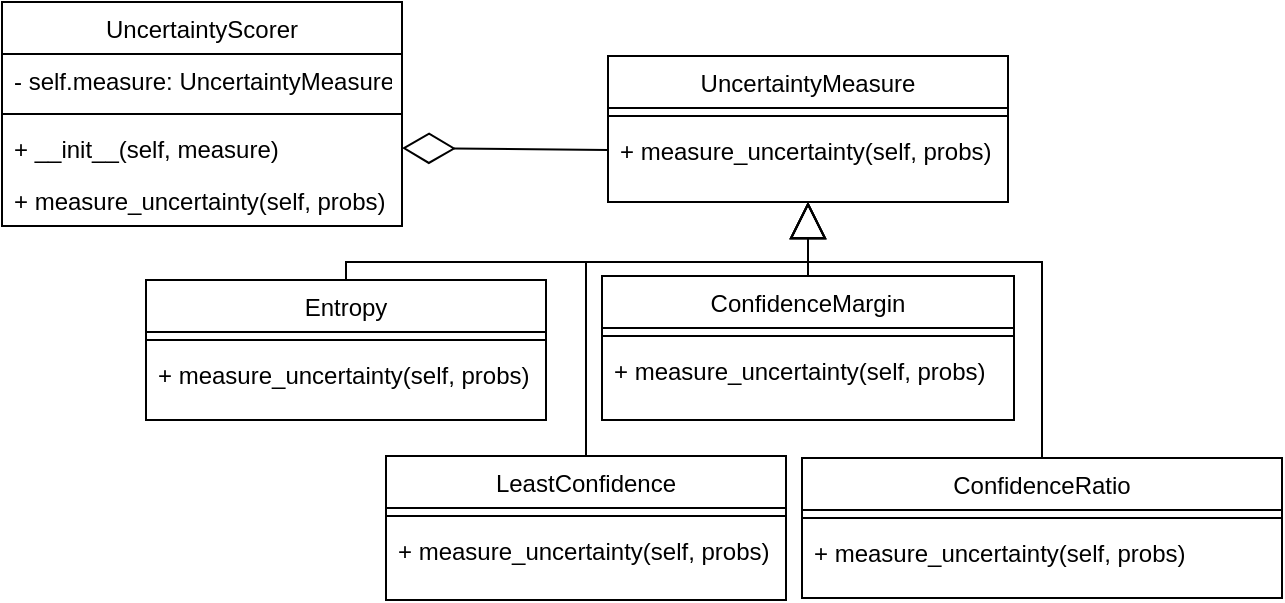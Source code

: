 <mxfile version="17.4.0" type="device"><diagram id="kW_WoXajyHjzOyHVHYId" name="Page-1"><mxGraphModel dx="1185" dy="1638" grid="1" gridSize="10" guides="1" tooltips="1" connect="1" arrows="1" fold="1" page="1" pageScale="1" pageWidth="650" pageHeight="350" math="0" shadow="0"><root><mxCell id="0"/><mxCell id="1" parent="0"/><mxCell id="umMLZSB2Iwl-TxoNkeye-14" value="UncertaintyMeasure" style="swimlane;fontStyle=0;align=center;verticalAlign=top;childLayout=stackLayout;horizontal=1;startSize=26;horizontalStack=0;resizeParent=1;resizeLast=0;collapsible=1;marginBottom=0;rounded=0;shadow=0;strokeWidth=1;" vertex="1" parent="1"><mxGeometry x="308" y="-1008" width="200" height="73" as="geometry"><mxRectangle x="550" y="140" width="160" height="26" as="alternateBounds"/></mxGeometry></mxCell><mxCell id="umMLZSB2Iwl-TxoNkeye-15" value="" style="line;html=1;strokeWidth=1;align=left;verticalAlign=middle;spacingTop=-1;spacingLeft=3;spacingRight=3;rotatable=0;labelPosition=right;points=[];portConstraint=eastwest;" vertex="1" parent="umMLZSB2Iwl-TxoNkeye-14"><mxGeometry y="26" width="200" height="8" as="geometry"/></mxCell><mxCell id="umMLZSB2Iwl-TxoNkeye-16" value="+ measure_uncertainty(self, probs)" style="text;align=left;verticalAlign=top;spacingLeft=4;spacingRight=4;overflow=hidden;rotatable=0;points=[[0,0.5],[1,0.5]];portConstraint=eastwest;" vertex="1" parent="umMLZSB2Iwl-TxoNkeye-14"><mxGeometry y="34" width="200" height="26" as="geometry"/></mxCell><mxCell id="umMLZSB2Iwl-TxoNkeye-17" value="Entropy" style="swimlane;fontStyle=0;align=center;verticalAlign=top;childLayout=stackLayout;horizontal=1;startSize=26;horizontalStack=0;resizeParent=1;resizeLast=0;collapsible=1;marginBottom=0;rounded=0;shadow=0;strokeWidth=1;" vertex="1" parent="1"><mxGeometry x="77" y="-896" width="200" height="70" as="geometry"><mxRectangle x="550" y="140" width="160" height="26" as="alternateBounds"/></mxGeometry></mxCell><mxCell id="umMLZSB2Iwl-TxoNkeye-18" value="" style="line;html=1;strokeWidth=1;align=left;verticalAlign=middle;spacingTop=-1;spacingLeft=3;spacingRight=3;rotatable=0;labelPosition=right;points=[];portConstraint=eastwest;" vertex="1" parent="umMLZSB2Iwl-TxoNkeye-17"><mxGeometry y="26" width="200" height="8" as="geometry"/></mxCell><mxCell id="umMLZSB2Iwl-TxoNkeye-19" value="+ measure_uncertainty(self, probs)" style="text;align=left;verticalAlign=top;spacingLeft=4;spacingRight=4;overflow=hidden;rotatable=0;points=[[0,0.5],[1,0.5]];portConstraint=eastwest;" vertex="1" parent="umMLZSB2Iwl-TxoNkeye-17"><mxGeometry y="34" width="200" height="26" as="geometry"/></mxCell><mxCell id="umMLZSB2Iwl-TxoNkeye-20" value="ConfidenceMargin" style="swimlane;fontStyle=0;align=center;verticalAlign=top;childLayout=stackLayout;horizontal=1;startSize=26;horizontalStack=0;resizeParent=1;resizeLast=0;collapsible=1;marginBottom=0;rounded=0;shadow=0;strokeWidth=1;" vertex="1" parent="1"><mxGeometry x="305" y="-898" width="206" height="72" as="geometry"><mxRectangle x="550" y="140" width="160" height="26" as="alternateBounds"/></mxGeometry></mxCell><mxCell id="umMLZSB2Iwl-TxoNkeye-21" value="" style="line;html=1;strokeWidth=1;align=left;verticalAlign=middle;spacingTop=-1;spacingLeft=3;spacingRight=3;rotatable=0;labelPosition=right;points=[];portConstraint=eastwest;" vertex="1" parent="umMLZSB2Iwl-TxoNkeye-20"><mxGeometry y="26" width="206" height="8" as="geometry"/></mxCell><mxCell id="umMLZSB2Iwl-TxoNkeye-22" value="+ measure_uncertainty(self, probs)" style="text;align=left;verticalAlign=top;spacingLeft=4;spacingRight=4;overflow=hidden;rotatable=0;points=[[0,0.5],[1,0.5]];portConstraint=eastwest;" vertex="1" parent="umMLZSB2Iwl-TxoNkeye-20"><mxGeometry y="34" width="206" height="26" as="geometry"/></mxCell><mxCell id="umMLZSB2Iwl-TxoNkeye-23" value="ConfidenceRatio" style="swimlane;fontStyle=0;align=center;verticalAlign=top;childLayout=stackLayout;horizontal=1;startSize=26;horizontalStack=0;resizeParent=1;resizeLast=0;collapsible=1;marginBottom=0;rounded=0;shadow=0;strokeWidth=1;" vertex="1" parent="1"><mxGeometry x="405" y="-807" width="240" height="70" as="geometry"><mxRectangle x="550" y="140" width="160" height="26" as="alternateBounds"/></mxGeometry></mxCell><mxCell id="umMLZSB2Iwl-TxoNkeye-24" value="" style="line;html=1;strokeWidth=1;align=left;verticalAlign=middle;spacingTop=-1;spacingLeft=3;spacingRight=3;rotatable=0;labelPosition=right;points=[];portConstraint=eastwest;" vertex="1" parent="umMLZSB2Iwl-TxoNkeye-23"><mxGeometry y="26" width="240" height="8" as="geometry"/></mxCell><mxCell id="umMLZSB2Iwl-TxoNkeye-25" value="+ measure_uncertainty(self, probs)" style="text;align=left;verticalAlign=top;spacingLeft=4;spacingRight=4;overflow=hidden;rotatable=0;points=[[0,0.5],[1,0.5]];portConstraint=eastwest;" vertex="1" parent="umMLZSB2Iwl-TxoNkeye-23"><mxGeometry y="34" width="240" height="26" as="geometry"/></mxCell><mxCell id="umMLZSB2Iwl-TxoNkeye-27" value="LeastConfidence" style="swimlane;fontStyle=0;align=center;verticalAlign=top;childLayout=stackLayout;horizontal=1;startSize=26;horizontalStack=0;resizeParent=1;resizeLast=0;collapsible=1;marginBottom=0;rounded=0;shadow=0;strokeWidth=1;" vertex="1" parent="1"><mxGeometry x="197" y="-808" width="200" height="72" as="geometry"><mxRectangle x="550" y="140" width="160" height="26" as="alternateBounds"/></mxGeometry></mxCell><mxCell id="umMLZSB2Iwl-TxoNkeye-28" value="" style="line;html=1;strokeWidth=1;align=left;verticalAlign=middle;spacingTop=-1;spacingLeft=3;spacingRight=3;rotatable=0;labelPosition=right;points=[];portConstraint=eastwest;" vertex="1" parent="umMLZSB2Iwl-TxoNkeye-27"><mxGeometry y="26" width="200" height="8" as="geometry"/></mxCell><mxCell id="umMLZSB2Iwl-TxoNkeye-29" value="+ measure_uncertainty(self, probs)" style="text;align=left;verticalAlign=top;spacingLeft=4;spacingRight=4;overflow=hidden;rotatable=0;points=[[0,0.5],[1,0.5]];portConstraint=eastwest;" vertex="1" parent="umMLZSB2Iwl-TxoNkeye-27"><mxGeometry y="34" width="200" height="26" as="geometry"/></mxCell><mxCell id="umMLZSB2Iwl-TxoNkeye-30" value="" style="endArrow=block;endSize=16;endFill=0;html=1;rounded=0;exitX=0.5;exitY=0;exitDx=0;exitDy=0;entryX=0.5;entryY=1;entryDx=0;entryDy=0;" edge="1" parent="1" source="umMLZSB2Iwl-TxoNkeye-17" target="umMLZSB2Iwl-TxoNkeye-14"><mxGeometry x="-0.625" y="3" width="160" relative="1" as="geometry"><mxPoint x="-10" y="-957" as="sourcePoint"/><mxPoint x="417" y="-948" as="targetPoint"/><mxPoint as="offset"/><Array as="points"><mxPoint x="177" y="-905"/><mxPoint x="408" y="-905"/></Array></mxGeometry></mxCell><mxCell id="umMLZSB2Iwl-TxoNkeye-31" value="" style="endArrow=block;endSize=16;endFill=0;html=1;rounded=0;exitX=0.5;exitY=0;exitDx=0;exitDy=0;entryX=0.5;entryY=1;entryDx=0;entryDy=0;" edge="1" parent="1" source="umMLZSB2Iwl-TxoNkeye-27" target="umMLZSB2Iwl-TxoNkeye-14"><mxGeometry x="-0.625" y="3" width="160" relative="1" as="geometry"><mxPoint x="-23" y="-849" as="sourcePoint"/><mxPoint x="417" y="-948" as="targetPoint"/><mxPoint as="offset"/><Array as="points"><mxPoint x="297" y="-905"/><mxPoint x="408" y="-905"/></Array></mxGeometry></mxCell><mxCell id="umMLZSB2Iwl-TxoNkeye-32" value="" style="endArrow=block;endSize=16;endFill=0;html=1;rounded=0;exitX=0.5;exitY=0;exitDx=0;exitDy=0;entryX=0.5;entryY=1;entryDx=0;entryDy=0;" edge="1" parent="1" source="umMLZSB2Iwl-TxoNkeye-20" target="umMLZSB2Iwl-TxoNkeye-14"><mxGeometry x="-0.625" y="3" width="160" relative="1" as="geometry"><mxPoint x="117" y="-849" as="sourcePoint"/><mxPoint x="417" y="-948" as="targetPoint"/><mxPoint as="offset"/><Array as="points"/></mxGeometry></mxCell><mxCell id="umMLZSB2Iwl-TxoNkeye-33" value="" style="endArrow=block;endSize=16;endFill=0;html=1;rounded=0;exitX=0.5;exitY=0;exitDx=0;exitDy=0;entryX=0.5;entryY=1;entryDx=0;entryDy=0;" edge="1" parent="1" source="umMLZSB2Iwl-TxoNkeye-23" target="umMLZSB2Iwl-TxoNkeye-14"><mxGeometry x="-0.625" y="3" width="160" relative="1" as="geometry"><mxPoint x="267.0" y="-849" as="sourcePoint"/><mxPoint x="417" y="-928" as="targetPoint"/><mxPoint as="offset"/><Array as="points"><mxPoint x="525" y="-905"/><mxPoint x="408" y="-905"/></Array></mxGeometry></mxCell><mxCell id="umMLZSB2Iwl-TxoNkeye-49" value="UncertaintyScorer" style="swimlane;fontStyle=0;align=center;verticalAlign=top;childLayout=stackLayout;horizontal=1;startSize=26;horizontalStack=0;resizeParent=1;resizeLast=0;collapsible=1;marginBottom=0;rounded=0;shadow=0;strokeWidth=1;" vertex="1" parent="1"><mxGeometry x="5" y="-1035" width="200" height="112" as="geometry"><mxRectangle x="550" y="140" width="160" height="26" as="alternateBounds"/></mxGeometry></mxCell><mxCell id="umMLZSB2Iwl-TxoNkeye-50" value="- self.measure: UncertaintyMeasure" style="text;align=left;verticalAlign=top;spacingLeft=4;spacingRight=4;overflow=hidden;rotatable=0;points=[[0,0.5],[1,0.5]];portConstraint=eastwest;rounded=0;shadow=0;html=0;" vertex="1" parent="umMLZSB2Iwl-TxoNkeye-49"><mxGeometry y="26" width="200" height="26" as="geometry"/></mxCell><mxCell id="umMLZSB2Iwl-TxoNkeye-51" value="" style="line;html=1;strokeWidth=1;align=left;verticalAlign=middle;spacingTop=-1;spacingLeft=3;spacingRight=3;rotatable=0;labelPosition=right;points=[];portConstraint=eastwest;" vertex="1" parent="umMLZSB2Iwl-TxoNkeye-49"><mxGeometry y="52" width="200" height="8" as="geometry"/></mxCell><mxCell id="umMLZSB2Iwl-TxoNkeye-52" value="+ __init__(self, measure)" style="text;align=left;verticalAlign=top;spacingLeft=4;spacingRight=4;overflow=hidden;rotatable=0;points=[[0,0.5],[1,0.5]];portConstraint=eastwest;" vertex="1" parent="umMLZSB2Iwl-TxoNkeye-49"><mxGeometry y="60" width="200" height="26" as="geometry"/></mxCell><mxCell id="umMLZSB2Iwl-TxoNkeye-53" value="+ measure_uncertainty(self, probs)" style="text;align=left;verticalAlign=top;spacingLeft=4;spacingRight=4;overflow=hidden;rotatable=0;points=[[0,0.5],[1,0.5]];portConstraint=eastwest;" vertex="1" parent="umMLZSB2Iwl-TxoNkeye-49"><mxGeometry y="86" width="200" height="26" as="geometry"/></mxCell><mxCell id="umMLZSB2Iwl-TxoNkeye-54" value="" style="endArrow=diamondThin;endFill=0;endSize=24;html=1;rounded=0;exitX=0;exitY=0.5;exitDx=0;exitDy=0;entryX=1;entryY=0.5;entryDx=0;entryDy=0;" edge="1" parent="1" source="umMLZSB2Iwl-TxoNkeye-16" target="umMLZSB2Iwl-TxoNkeye-52"><mxGeometry width="160" relative="1" as="geometry"><mxPoint x="14.4" y="-988.01" as="sourcePoint"/><mxPoint x="-293" y="-989" as="targetPoint"/><Array as="points"/></mxGeometry></mxCell></root></mxGraphModel></diagram></mxfile>